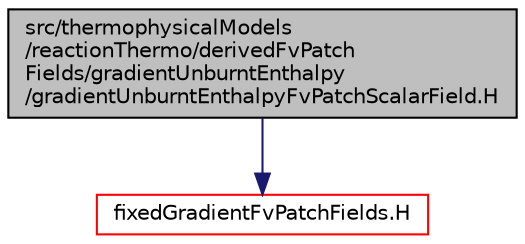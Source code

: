 digraph "src/thermophysicalModels/reactionThermo/derivedFvPatchFields/gradientUnburntEnthalpy/gradientUnburntEnthalpyFvPatchScalarField.H"
{
  bgcolor="transparent";
  edge [fontname="Helvetica",fontsize="10",labelfontname="Helvetica",labelfontsize="10"];
  node [fontname="Helvetica",fontsize="10",shape=record];
  Node1 [label="src/thermophysicalModels\l/reactionThermo/derivedFvPatch\lFields/gradientUnburntEnthalpy\l/gradientUnburntEnthalpyFvPatchScalarField.H",height=0.2,width=0.4,color="black", fillcolor="grey75", style="filled", fontcolor="black"];
  Node1 -> Node2 [color="midnightblue",fontsize="10",style="solid",fontname="Helvetica"];
  Node2 [label="fixedGradientFvPatchFields.H",height=0.2,width=0.4,color="red",URL="$a05290.html"];
}
